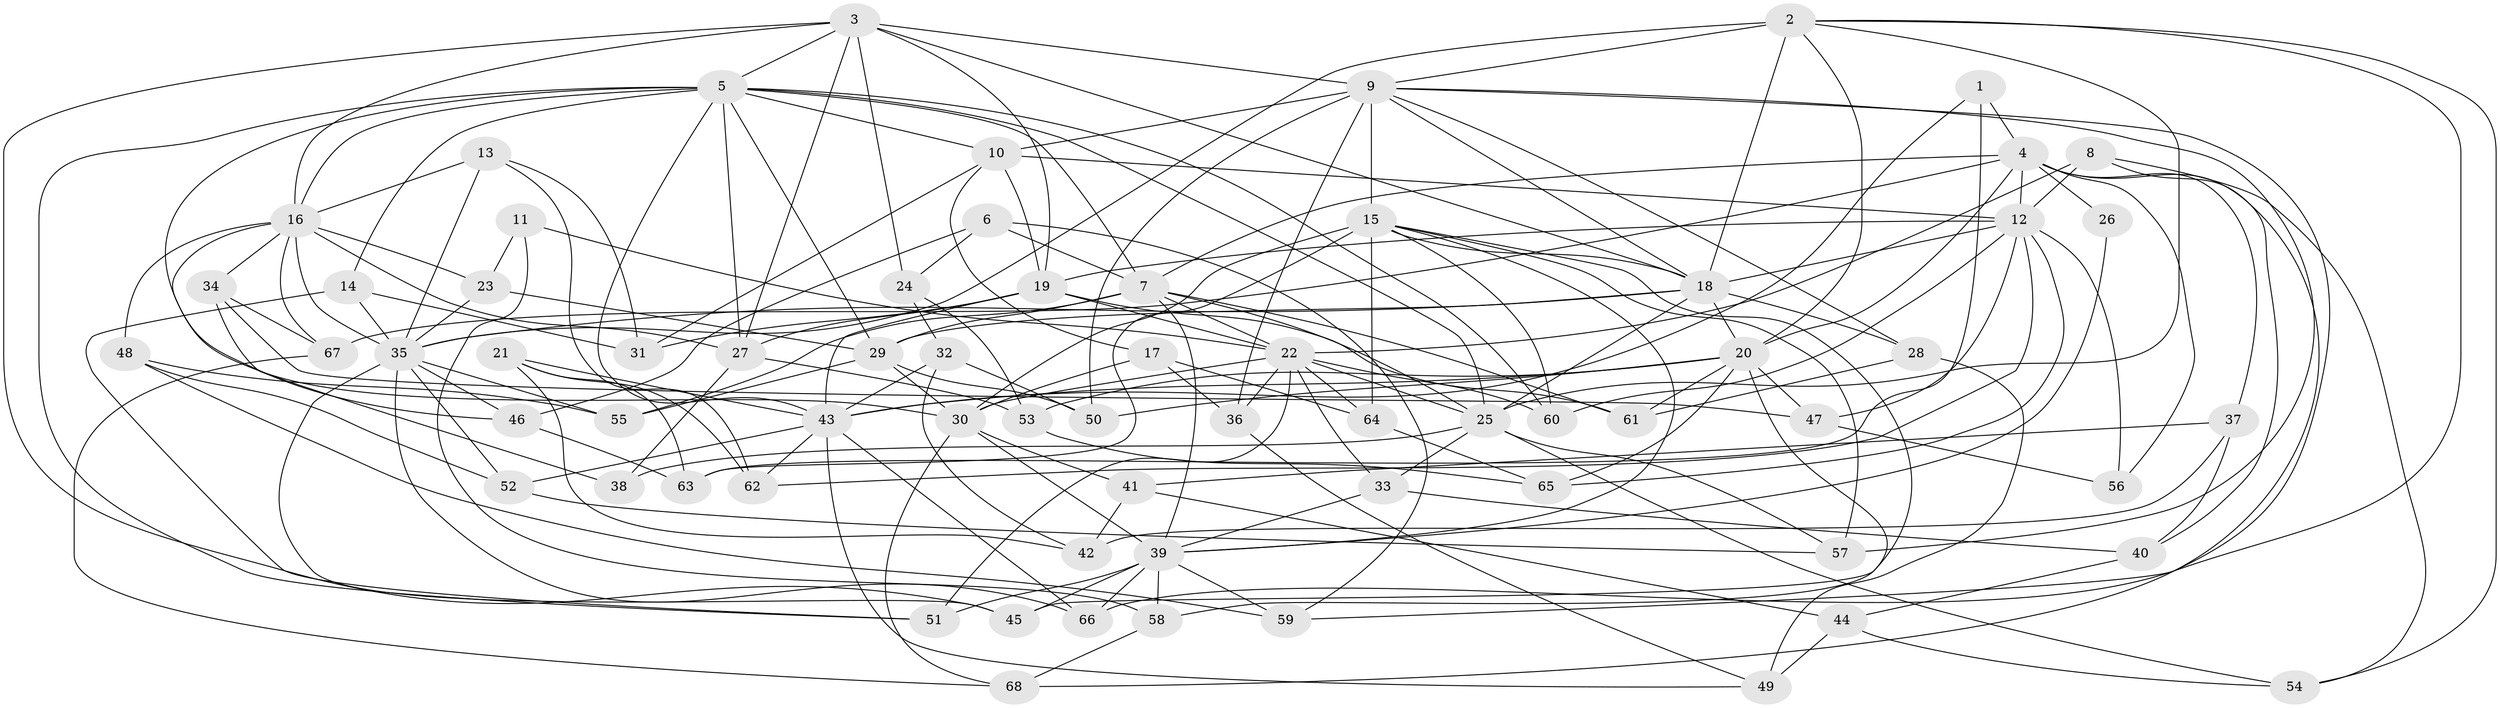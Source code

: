 // original degree distribution, {4: 1.0}
// Generated by graph-tools (version 1.1) at 2025/38/03/09/25 02:38:03]
// undirected, 68 vertices, 186 edges
graph export_dot {
graph [start="1"]
  node [color=gray90,style=filled];
  1;
  2;
  3;
  4;
  5;
  6;
  7;
  8;
  9;
  10;
  11;
  12;
  13;
  14;
  15;
  16;
  17;
  18;
  19;
  20;
  21;
  22;
  23;
  24;
  25;
  26;
  27;
  28;
  29;
  30;
  31;
  32;
  33;
  34;
  35;
  36;
  37;
  38;
  39;
  40;
  41;
  42;
  43;
  44;
  45;
  46;
  47;
  48;
  49;
  50;
  51;
  52;
  53;
  54;
  55;
  56;
  57;
  58;
  59;
  60;
  61;
  62;
  63;
  64;
  65;
  66;
  67;
  68;
  1 -- 4 [weight=2.0];
  1 -- 43 [weight=1.0];
  1 -- 63 [weight=1.0];
  2 -- 9 [weight=1.0];
  2 -- 18 [weight=1.0];
  2 -- 20 [weight=1.0];
  2 -- 25 [weight=1.0];
  2 -- 35 [weight=2.0];
  2 -- 54 [weight=1.0];
  2 -- 66 [weight=1.0];
  3 -- 5 [weight=1.0];
  3 -- 9 [weight=1.0];
  3 -- 16 [weight=1.0];
  3 -- 18 [weight=1.0];
  3 -- 19 [weight=1.0];
  3 -- 24 [weight=1.0];
  3 -- 27 [weight=1.0];
  3 -- 45 [weight=1.0];
  4 -- 7 [weight=1.0];
  4 -- 12 [weight=1.0];
  4 -- 20 [weight=1.0];
  4 -- 26 [weight=2.0];
  4 -- 37 [weight=1.0];
  4 -- 56 [weight=2.0];
  4 -- 67 [weight=1.0];
  4 -- 68 [weight=1.0];
  5 -- 7 [weight=1.0];
  5 -- 10 [weight=1.0];
  5 -- 14 [weight=1.0];
  5 -- 16 [weight=1.0];
  5 -- 25 [weight=1.0];
  5 -- 27 [weight=1.0];
  5 -- 29 [weight=1.0];
  5 -- 30 [weight=1.0];
  5 -- 43 [weight=1.0];
  5 -- 51 [weight=1.0];
  5 -- 60 [weight=1.0];
  6 -- 7 [weight=1.0];
  6 -- 24 [weight=1.0];
  6 -- 46 [weight=1.0];
  6 -- 59 [weight=1.0];
  7 -- 22 [weight=1.0];
  7 -- 25 [weight=1.0];
  7 -- 29 [weight=2.0];
  7 -- 39 [weight=1.0];
  7 -- 55 [weight=1.0];
  7 -- 61 [weight=1.0];
  8 -- 12 [weight=1.0];
  8 -- 22 [weight=1.0];
  8 -- 40 [weight=1.0];
  8 -- 54 [weight=1.0];
  9 -- 10 [weight=1.0];
  9 -- 15 [weight=3.0];
  9 -- 18 [weight=1.0];
  9 -- 28 [weight=1.0];
  9 -- 36 [weight=1.0];
  9 -- 50 [weight=1.0];
  9 -- 57 [weight=1.0];
  9 -- 59 [weight=1.0];
  10 -- 12 [weight=1.0];
  10 -- 17 [weight=1.0];
  10 -- 19 [weight=3.0];
  10 -- 31 [weight=1.0];
  11 -- 22 [weight=2.0];
  11 -- 23 [weight=1.0];
  11 -- 58 [weight=1.0];
  12 -- 18 [weight=1.0];
  12 -- 19 [weight=1.0];
  12 -- 47 [weight=1.0];
  12 -- 56 [weight=1.0];
  12 -- 60 [weight=1.0];
  12 -- 62 [weight=1.0];
  12 -- 65 [weight=1.0];
  13 -- 16 [weight=1.0];
  13 -- 31 [weight=1.0];
  13 -- 35 [weight=1.0];
  13 -- 62 [weight=1.0];
  14 -- 31 [weight=1.0];
  14 -- 35 [weight=1.0];
  14 -- 51 [weight=1.0];
  15 -- 18 [weight=1.0];
  15 -- 30 [weight=2.0];
  15 -- 39 [weight=1.0];
  15 -- 45 [weight=1.0];
  15 -- 57 [weight=1.0];
  15 -- 60 [weight=1.0];
  15 -- 63 [weight=1.0];
  15 -- 64 [weight=1.0];
  16 -- 23 [weight=1.0];
  16 -- 27 [weight=1.0];
  16 -- 34 [weight=1.0];
  16 -- 35 [weight=1.0];
  16 -- 46 [weight=1.0];
  16 -- 48 [weight=1.0];
  16 -- 67 [weight=1.0];
  17 -- 30 [weight=1.0];
  17 -- 36 [weight=1.0];
  17 -- 64 [weight=1.0];
  18 -- 20 [weight=1.0];
  18 -- 25 [weight=1.0];
  18 -- 28 [weight=1.0];
  18 -- 29 [weight=1.0];
  18 -- 35 [weight=1.0];
  19 -- 22 [weight=1.0];
  19 -- 27 [weight=1.0];
  19 -- 31 [weight=1.0];
  19 -- 43 [weight=3.0];
  19 -- 61 [weight=1.0];
  20 -- 43 [weight=1.0];
  20 -- 47 [weight=1.0];
  20 -- 50 [weight=1.0];
  20 -- 53 [weight=1.0];
  20 -- 58 [weight=1.0];
  20 -- 61 [weight=1.0];
  20 -- 65 [weight=1.0];
  21 -- 42 [weight=1.0];
  21 -- 43 [weight=1.0];
  21 -- 62 [weight=1.0];
  21 -- 63 [weight=1.0];
  22 -- 25 [weight=1.0];
  22 -- 30 [weight=1.0];
  22 -- 33 [weight=1.0];
  22 -- 36 [weight=1.0];
  22 -- 51 [weight=1.0];
  22 -- 60 [weight=1.0];
  22 -- 64 [weight=1.0];
  23 -- 29 [weight=1.0];
  23 -- 35 [weight=1.0];
  24 -- 32 [weight=1.0];
  24 -- 53 [weight=1.0];
  25 -- 33 [weight=1.0];
  25 -- 38 [weight=2.0];
  25 -- 54 [weight=1.0];
  25 -- 57 [weight=1.0];
  26 -- 39 [weight=2.0];
  27 -- 38 [weight=1.0];
  27 -- 53 [weight=1.0];
  28 -- 49 [weight=1.0];
  28 -- 61 [weight=1.0];
  29 -- 30 [weight=1.0];
  29 -- 50 [weight=1.0];
  29 -- 55 [weight=1.0];
  30 -- 39 [weight=2.0];
  30 -- 41 [weight=1.0];
  30 -- 68 [weight=1.0];
  32 -- 42 [weight=1.0];
  32 -- 43 [weight=1.0];
  32 -- 50 [weight=1.0];
  33 -- 39 [weight=1.0];
  33 -- 40 [weight=1.0];
  34 -- 38 [weight=1.0];
  34 -- 47 [weight=1.0];
  34 -- 67 [weight=1.0];
  35 -- 45 [weight=1.0];
  35 -- 46 [weight=1.0];
  35 -- 52 [weight=1.0];
  35 -- 55 [weight=1.0];
  35 -- 66 [weight=1.0];
  36 -- 49 [weight=1.0];
  37 -- 40 [weight=1.0];
  37 -- 41 [weight=1.0];
  37 -- 42 [weight=1.0];
  39 -- 45 [weight=1.0];
  39 -- 51 [weight=1.0];
  39 -- 58 [weight=1.0];
  39 -- 59 [weight=1.0];
  39 -- 66 [weight=1.0];
  40 -- 44 [weight=1.0];
  41 -- 42 [weight=1.0];
  41 -- 44 [weight=1.0];
  43 -- 49 [weight=1.0];
  43 -- 52 [weight=1.0];
  43 -- 62 [weight=1.0];
  43 -- 66 [weight=1.0];
  44 -- 49 [weight=1.0];
  44 -- 54 [weight=1.0];
  46 -- 63 [weight=1.0];
  47 -- 56 [weight=1.0];
  48 -- 52 [weight=1.0];
  48 -- 55 [weight=1.0];
  48 -- 59 [weight=1.0];
  52 -- 57 [weight=1.0];
  53 -- 65 [weight=1.0];
  58 -- 68 [weight=1.0];
  64 -- 65 [weight=1.0];
  67 -- 68 [weight=1.0];
}
